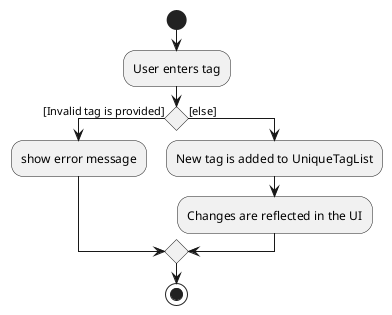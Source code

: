 @startuml
start
:User enters tag;

'Since the beta syntax does not support placing the condition outside the
'diamond we place it as the true branch instead.

if () then ([Invalid tag is provided])
    :show error message;
else ([else])
    :New tag is added to UniqueTagList;
    :Changes are reflected in the UI;
endif
stop
@enduml
